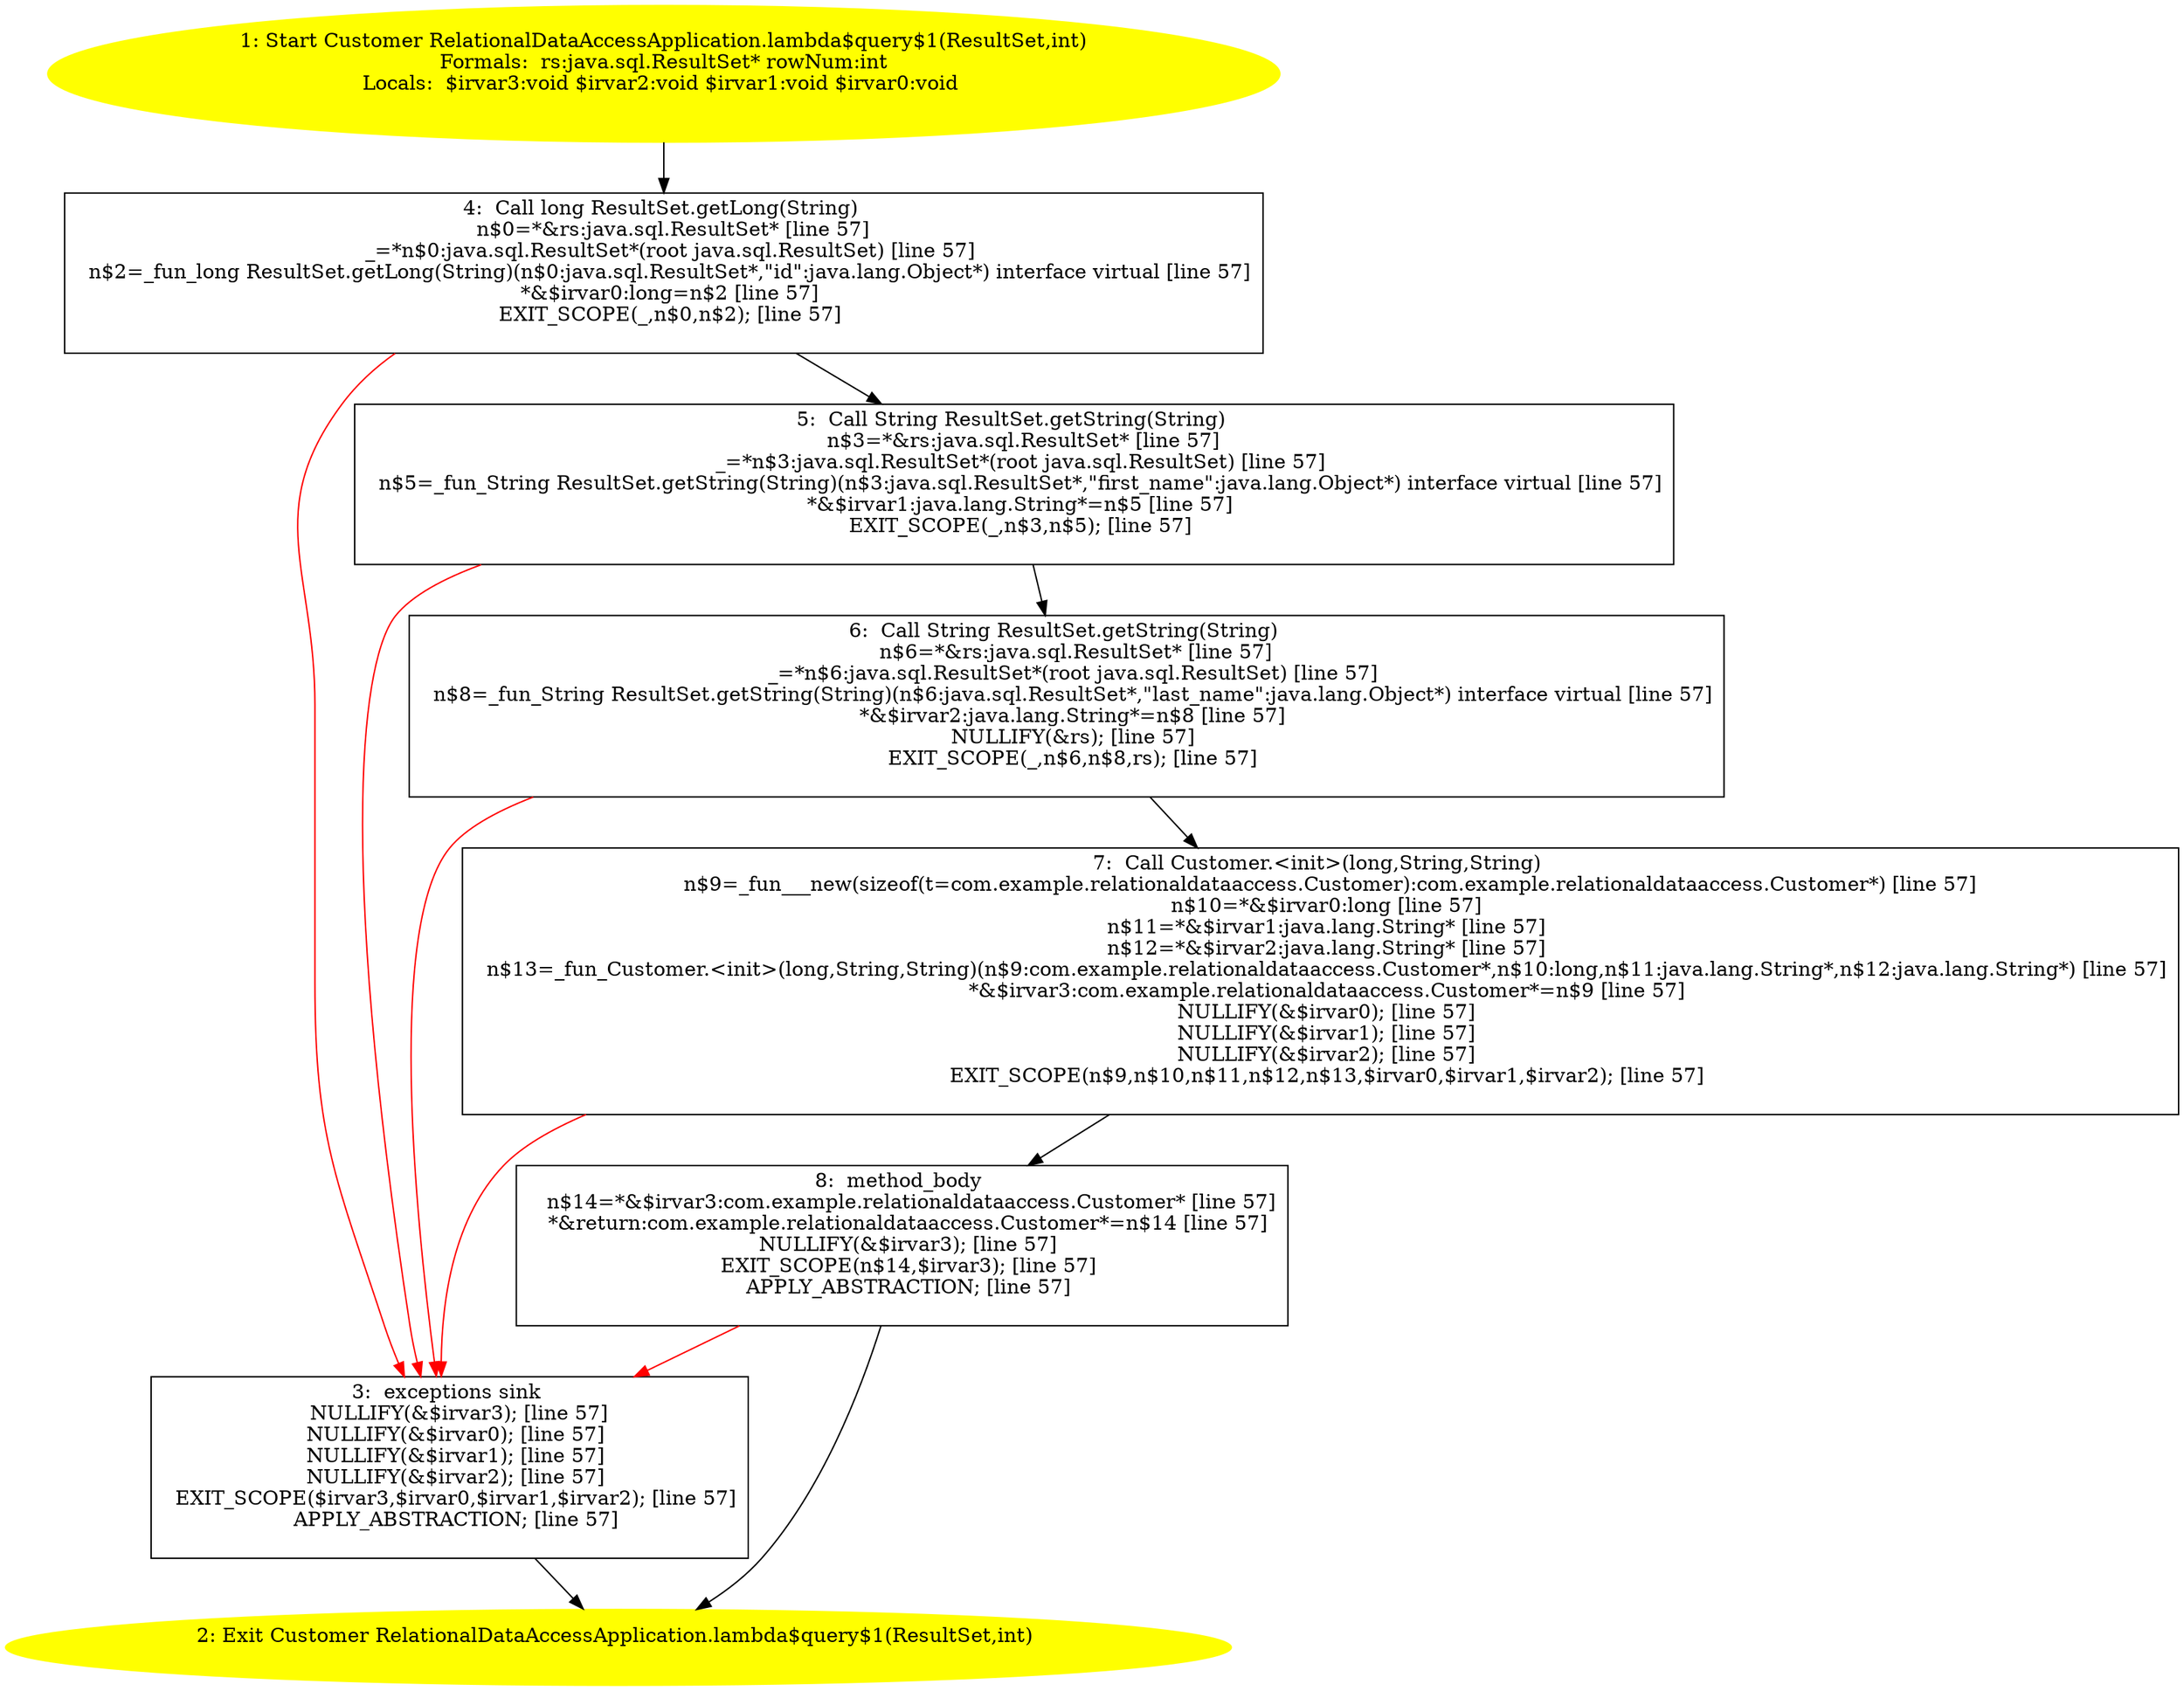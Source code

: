 /* @generated */
digraph cfg {
"com.example.relationaldataaccess.RelationalDataAccessApplication.lambda$query$1(java.sql.ResultSet,i.84b7224182fd6304bc12e3977917b4ce_1" [label="1: Start Customer RelationalDataAccessApplication.lambda$query$1(ResultSet,int)\nFormals:  rs:java.sql.ResultSet* rowNum:int\nLocals:  $irvar3:void $irvar2:void $irvar1:void $irvar0:void \n  " color=yellow style=filled]
	

	 "com.example.relationaldataaccess.RelationalDataAccessApplication.lambda$query$1(java.sql.ResultSet,i.84b7224182fd6304bc12e3977917b4ce_1" -> "com.example.relationaldataaccess.RelationalDataAccessApplication.lambda$query$1(java.sql.ResultSet,i.84b7224182fd6304bc12e3977917b4ce_4" ;
"com.example.relationaldataaccess.RelationalDataAccessApplication.lambda$query$1(java.sql.ResultSet,i.84b7224182fd6304bc12e3977917b4ce_2" [label="2: Exit Customer RelationalDataAccessApplication.lambda$query$1(ResultSet,int) \n  " color=yellow style=filled]
	

"com.example.relationaldataaccess.RelationalDataAccessApplication.lambda$query$1(java.sql.ResultSet,i.84b7224182fd6304bc12e3977917b4ce_3" [label="3:  exceptions sink \n   NULLIFY(&$irvar3); [line 57]\n  NULLIFY(&$irvar0); [line 57]\n  NULLIFY(&$irvar1); [line 57]\n  NULLIFY(&$irvar2); [line 57]\n  EXIT_SCOPE($irvar3,$irvar0,$irvar1,$irvar2); [line 57]\n  APPLY_ABSTRACTION; [line 57]\n " shape="box"]
	

	 "com.example.relationaldataaccess.RelationalDataAccessApplication.lambda$query$1(java.sql.ResultSet,i.84b7224182fd6304bc12e3977917b4ce_3" -> "com.example.relationaldataaccess.RelationalDataAccessApplication.lambda$query$1(java.sql.ResultSet,i.84b7224182fd6304bc12e3977917b4ce_2" ;
"com.example.relationaldataaccess.RelationalDataAccessApplication.lambda$query$1(java.sql.ResultSet,i.84b7224182fd6304bc12e3977917b4ce_4" [label="4:  Call long ResultSet.getLong(String) \n   n$0=*&rs:java.sql.ResultSet* [line 57]\n  _=*n$0:java.sql.ResultSet*(root java.sql.ResultSet) [line 57]\n  n$2=_fun_long ResultSet.getLong(String)(n$0:java.sql.ResultSet*,\"id\":java.lang.Object*) interface virtual [line 57]\n  *&$irvar0:long=n$2 [line 57]\n  EXIT_SCOPE(_,n$0,n$2); [line 57]\n " shape="box"]
	

	 "com.example.relationaldataaccess.RelationalDataAccessApplication.lambda$query$1(java.sql.ResultSet,i.84b7224182fd6304bc12e3977917b4ce_4" -> "com.example.relationaldataaccess.RelationalDataAccessApplication.lambda$query$1(java.sql.ResultSet,i.84b7224182fd6304bc12e3977917b4ce_5" ;
	 "com.example.relationaldataaccess.RelationalDataAccessApplication.lambda$query$1(java.sql.ResultSet,i.84b7224182fd6304bc12e3977917b4ce_4" -> "com.example.relationaldataaccess.RelationalDataAccessApplication.lambda$query$1(java.sql.ResultSet,i.84b7224182fd6304bc12e3977917b4ce_3" [color="red" ];
"com.example.relationaldataaccess.RelationalDataAccessApplication.lambda$query$1(java.sql.ResultSet,i.84b7224182fd6304bc12e3977917b4ce_5" [label="5:  Call String ResultSet.getString(String) \n   n$3=*&rs:java.sql.ResultSet* [line 57]\n  _=*n$3:java.sql.ResultSet*(root java.sql.ResultSet) [line 57]\n  n$5=_fun_String ResultSet.getString(String)(n$3:java.sql.ResultSet*,\"first_name\":java.lang.Object*) interface virtual [line 57]\n  *&$irvar1:java.lang.String*=n$5 [line 57]\n  EXIT_SCOPE(_,n$3,n$5); [line 57]\n " shape="box"]
	

	 "com.example.relationaldataaccess.RelationalDataAccessApplication.lambda$query$1(java.sql.ResultSet,i.84b7224182fd6304bc12e3977917b4ce_5" -> "com.example.relationaldataaccess.RelationalDataAccessApplication.lambda$query$1(java.sql.ResultSet,i.84b7224182fd6304bc12e3977917b4ce_6" ;
	 "com.example.relationaldataaccess.RelationalDataAccessApplication.lambda$query$1(java.sql.ResultSet,i.84b7224182fd6304bc12e3977917b4ce_5" -> "com.example.relationaldataaccess.RelationalDataAccessApplication.lambda$query$1(java.sql.ResultSet,i.84b7224182fd6304bc12e3977917b4ce_3" [color="red" ];
"com.example.relationaldataaccess.RelationalDataAccessApplication.lambda$query$1(java.sql.ResultSet,i.84b7224182fd6304bc12e3977917b4ce_6" [label="6:  Call String ResultSet.getString(String) \n   n$6=*&rs:java.sql.ResultSet* [line 57]\n  _=*n$6:java.sql.ResultSet*(root java.sql.ResultSet) [line 57]\n  n$8=_fun_String ResultSet.getString(String)(n$6:java.sql.ResultSet*,\"last_name\":java.lang.Object*) interface virtual [line 57]\n  *&$irvar2:java.lang.String*=n$8 [line 57]\n  NULLIFY(&rs); [line 57]\n  EXIT_SCOPE(_,n$6,n$8,rs); [line 57]\n " shape="box"]
	

	 "com.example.relationaldataaccess.RelationalDataAccessApplication.lambda$query$1(java.sql.ResultSet,i.84b7224182fd6304bc12e3977917b4ce_6" -> "com.example.relationaldataaccess.RelationalDataAccessApplication.lambda$query$1(java.sql.ResultSet,i.84b7224182fd6304bc12e3977917b4ce_7" ;
	 "com.example.relationaldataaccess.RelationalDataAccessApplication.lambda$query$1(java.sql.ResultSet,i.84b7224182fd6304bc12e3977917b4ce_6" -> "com.example.relationaldataaccess.RelationalDataAccessApplication.lambda$query$1(java.sql.ResultSet,i.84b7224182fd6304bc12e3977917b4ce_3" [color="red" ];
"com.example.relationaldataaccess.RelationalDataAccessApplication.lambda$query$1(java.sql.ResultSet,i.84b7224182fd6304bc12e3977917b4ce_7" [label="7:  Call Customer.<init>(long,String,String) \n   n$9=_fun___new(sizeof(t=com.example.relationaldataaccess.Customer):com.example.relationaldataaccess.Customer*) [line 57]\n  n$10=*&$irvar0:long [line 57]\n  n$11=*&$irvar1:java.lang.String* [line 57]\n  n$12=*&$irvar2:java.lang.String* [line 57]\n  n$13=_fun_Customer.<init>(long,String,String)(n$9:com.example.relationaldataaccess.Customer*,n$10:long,n$11:java.lang.String*,n$12:java.lang.String*) [line 57]\n  *&$irvar3:com.example.relationaldataaccess.Customer*=n$9 [line 57]\n  NULLIFY(&$irvar0); [line 57]\n  NULLIFY(&$irvar1); [line 57]\n  NULLIFY(&$irvar2); [line 57]\n  EXIT_SCOPE(n$9,n$10,n$11,n$12,n$13,$irvar0,$irvar1,$irvar2); [line 57]\n " shape="box"]
	

	 "com.example.relationaldataaccess.RelationalDataAccessApplication.lambda$query$1(java.sql.ResultSet,i.84b7224182fd6304bc12e3977917b4ce_7" -> "com.example.relationaldataaccess.RelationalDataAccessApplication.lambda$query$1(java.sql.ResultSet,i.84b7224182fd6304bc12e3977917b4ce_8" ;
	 "com.example.relationaldataaccess.RelationalDataAccessApplication.lambda$query$1(java.sql.ResultSet,i.84b7224182fd6304bc12e3977917b4ce_7" -> "com.example.relationaldataaccess.RelationalDataAccessApplication.lambda$query$1(java.sql.ResultSet,i.84b7224182fd6304bc12e3977917b4ce_3" [color="red" ];
"com.example.relationaldataaccess.RelationalDataAccessApplication.lambda$query$1(java.sql.ResultSet,i.84b7224182fd6304bc12e3977917b4ce_8" [label="8:  method_body \n   n$14=*&$irvar3:com.example.relationaldataaccess.Customer* [line 57]\n  *&return:com.example.relationaldataaccess.Customer*=n$14 [line 57]\n  NULLIFY(&$irvar3); [line 57]\n  EXIT_SCOPE(n$14,$irvar3); [line 57]\n  APPLY_ABSTRACTION; [line 57]\n " shape="box"]
	

	 "com.example.relationaldataaccess.RelationalDataAccessApplication.lambda$query$1(java.sql.ResultSet,i.84b7224182fd6304bc12e3977917b4ce_8" -> "com.example.relationaldataaccess.RelationalDataAccessApplication.lambda$query$1(java.sql.ResultSet,i.84b7224182fd6304bc12e3977917b4ce_2" ;
	 "com.example.relationaldataaccess.RelationalDataAccessApplication.lambda$query$1(java.sql.ResultSet,i.84b7224182fd6304bc12e3977917b4ce_8" -> "com.example.relationaldataaccess.RelationalDataAccessApplication.lambda$query$1(java.sql.ResultSet,i.84b7224182fd6304bc12e3977917b4ce_3" [color="red" ];
}
